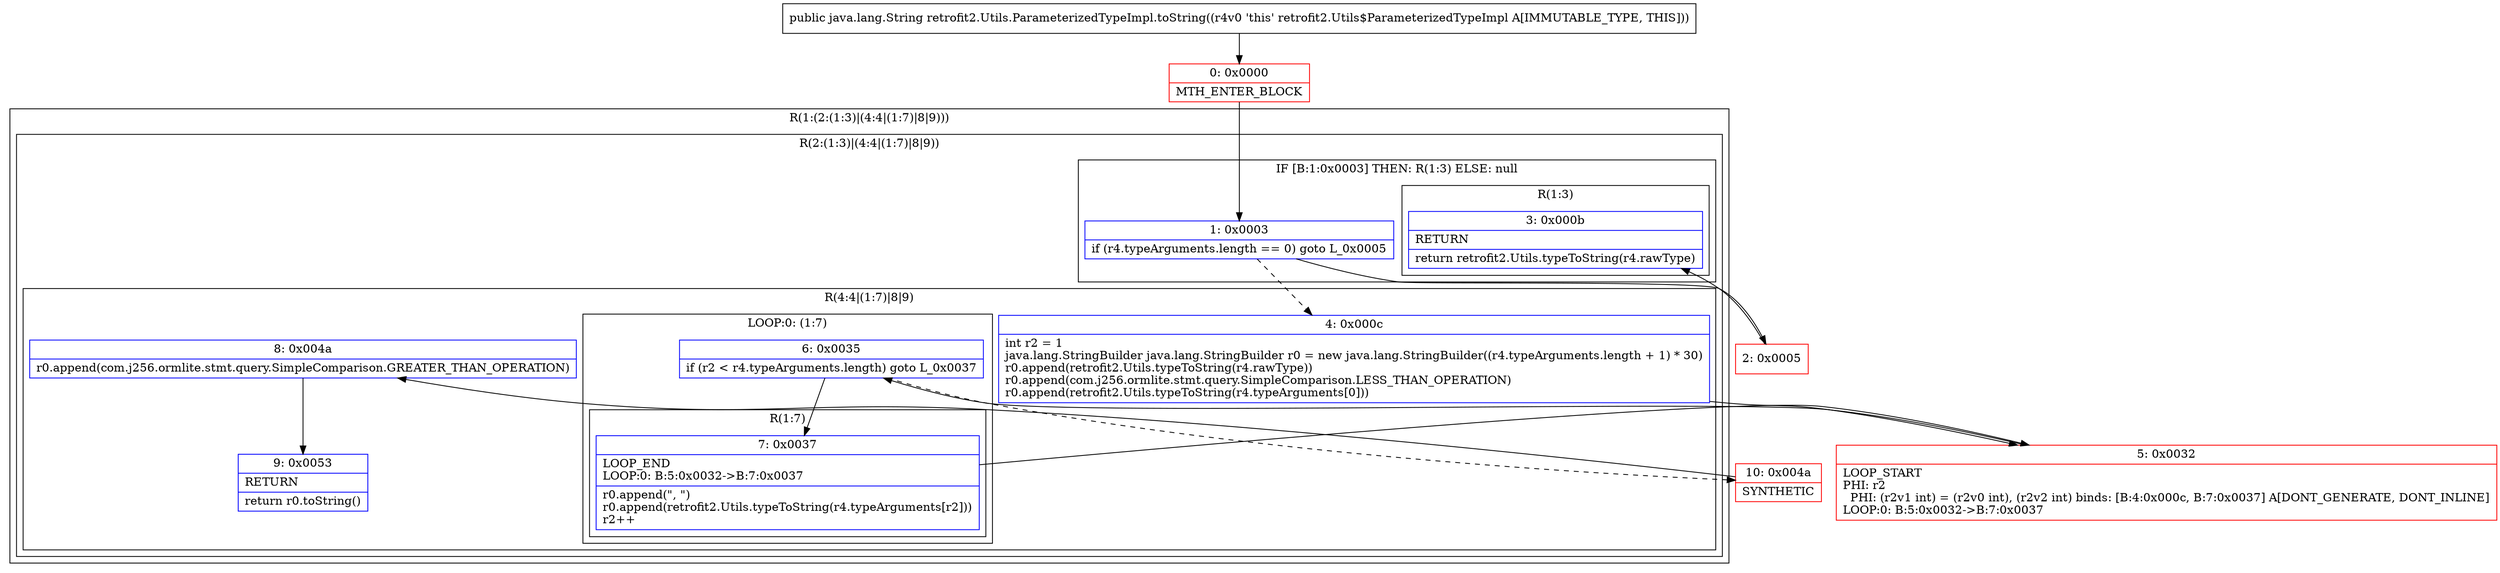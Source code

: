 digraph "CFG forretrofit2.Utils.ParameterizedTypeImpl.toString()Ljava\/lang\/String;" {
subgraph cluster_Region_1651437776 {
label = "R(1:(2:(1:3)|(4:4|(1:7)|8|9)))";
node [shape=record,color=blue];
subgraph cluster_Region_1708265274 {
label = "R(2:(1:3)|(4:4|(1:7)|8|9))";
node [shape=record,color=blue];
subgraph cluster_IfRegion_776616966 {
label = "IF [B:1:0x0003] THEN: R(1:3) ELSE: null";
node [shape=record,color=blue];
Node_1 [shape=record,label="{1\:\ 0x0003|if (r4.typeArguments.length == 0) goto L_0x0005\l}"];
subgraph cluster_Region_183382779 {
label = "R(1:3)";
node [shape=record,color=blue];
Node_3 [shape=record,label="{3\:\ 0x000b|RETURN\l|return retrofit2.Utils.typeToString(r4.rawType)\l}"];
}
}
subgraph cluster_Region_1582227906 {
label = "R(4:4|(1:7)|8|9)";
node [shape=record,color=blue];
Node_4 [shape=record,label="{4\:\ 0x000c|int r2 = 1\ljava.lang.StringBuilder java.lang.StringBuilder r0 = new java.lang.StringBuilder((r4.typeArguments.length + 1) * 30)\lr0.append(retrofit2.Utils.typeToString(r4.rawType))\lr0.append(com.j256.ormlite.stmt.query.SimpleComparison.LESS_THAN_OPERATION)\lr0.append(retrofit2.Utils.typeToString(r4.typeArguments[0]))\l}"];
subgraph cluster_LoopRegion_1418927795 {
label = "LOOP:0: (1:7)";
node [shape=record,color=blue];
Node_6 [shape=record,label="{6\:\ 0x0035|if (r2 \< r4.typeArguments.length) goto L_0x0037\l}"];
subgraph cluster_Region_711911548 {
label = "R(1:7)";
node [shape=record,color=blue];
Node_7 [shape=record,label="{7\:\ 0x0037|LOOP_END\lLOOP:0: B:5:0x0032\-\>B:7:0x0037\l|r0.append(\", \")\lr0.append(retrofit2.Utils.typeToString(r4.typeArguments[r2]))\lr2++\l}"];
}
}
Node_8 [shape=record,label="{8\:\ 0x004a|r0.append(com.j256.ormlite.stmt.query.SimpleComparison.GREATER_THAN_OPERATION)\l}"];
Node_9 [shape=record,label="{9\:\ 0x0053|RETURN\l|return r0.toString()\l}"];
}
}
}
Node_0 [shape=record,color=red,label="{0\:\ 0x0000|MTH_ENTER_BLOCK\l}"];
Node_2 [shape=record,color=red,label="{2\:\ 0x0005}"];
Node_5 [shape=record,color=red,label="{5\:\ 0x0032|LOOP_START\lPHI: r2 \l  PHI: (r2v1 int) = (r2v0 int), (r2v2 int) binds: [B:4:0x000c, B:7:0x0037] A[DONT_GENERATE, DONT_INLINE]\lLOOP:0: B:5:0x0032\-\>B:7:0x0037\l}"];
Node_10 [shape=record,color=red,label="{10\:\ 0x004a|SYNTHETIC\l}"];
MethodNode[shape=record,label="{public java.lang.String retrofit2.Utils.ParameterizedTypeImpl.toString((r4v0 'this' retrofit2.Utils$ParameterizedTypeImpl A[IMMUTABLE_TYPE, THIS])) }"];
MethodNode -> Node_0;
Node_1 -> Node_2;
Node_1 -> Node_4[style=dashed];
Node_4 -> Node_5;
Node_6 -> Node_7;
Node_6 -> Node_10[style=dashed];
Node_7 -> Node_5;
Node_8 -> Node_9;
Node_0 -> Node_1;
Node_2 -> Node_3;
Node_5 -> Node_6;
Node_10 -> Node_8;
}

